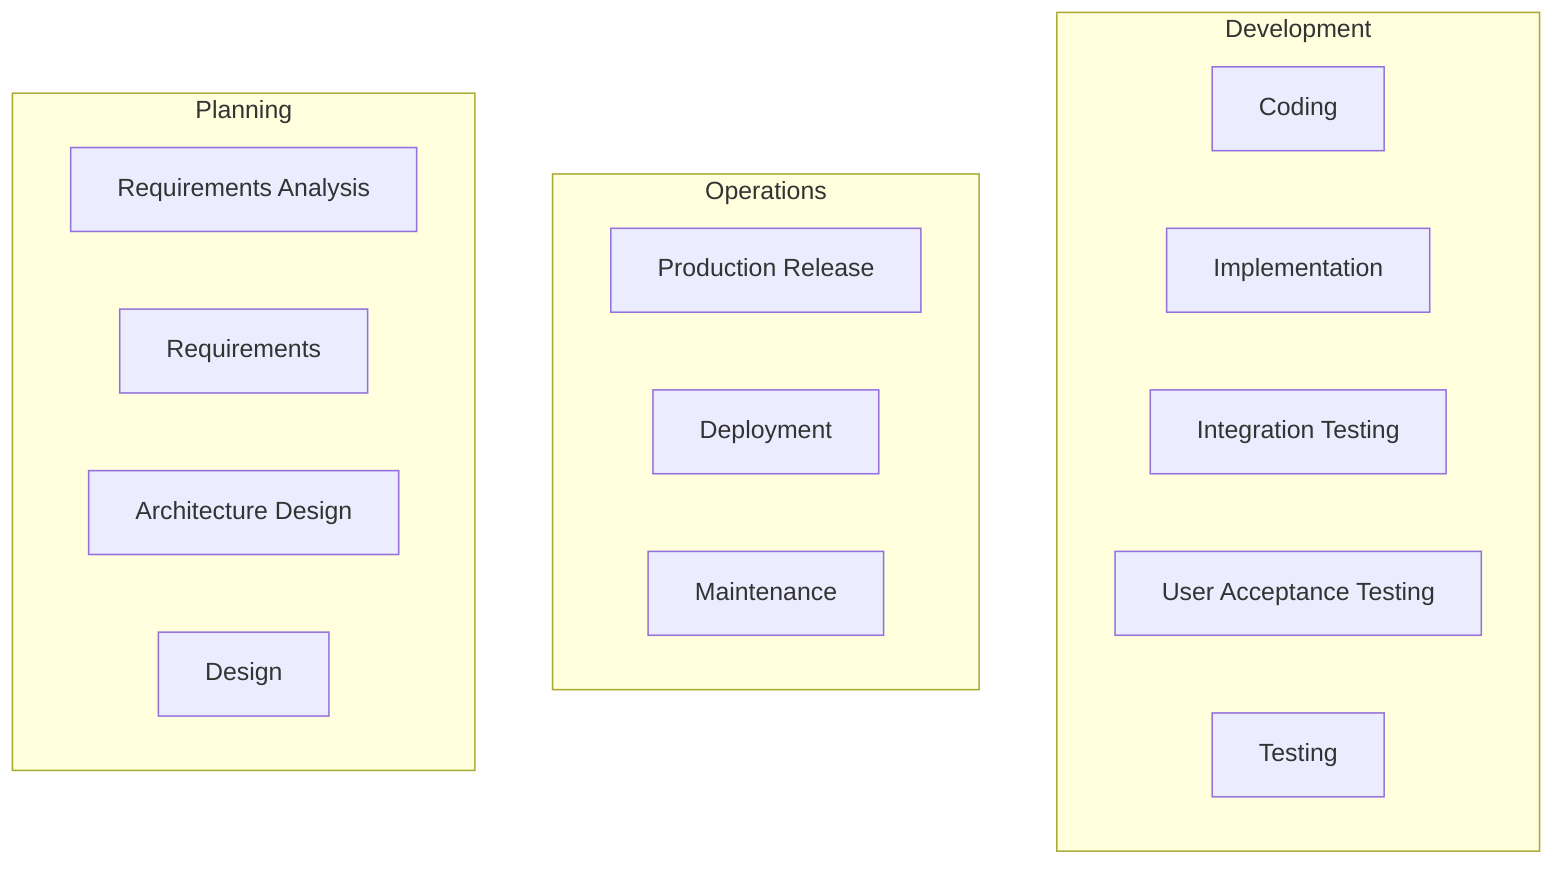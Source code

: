 flowchart TD
    A1[Requirements Analysis]
    A[Requirements]
    B1[Architecture Design]
    B[Design]
    C1[Coding]
    C[Implementation]
    D1[Integration Testing]
    D2[User Acceptance Testing]
    D[Testing]
    E1[Production Release]
    E[Deployment]
    F[Maintenance]
    subgraph Development
        C
        C1
        D
        D1
        D2
    end
    subgraph Operations
        E
        E1
        F
    end
    subgraph Planning
        A
        A1
        B
        B1
    end